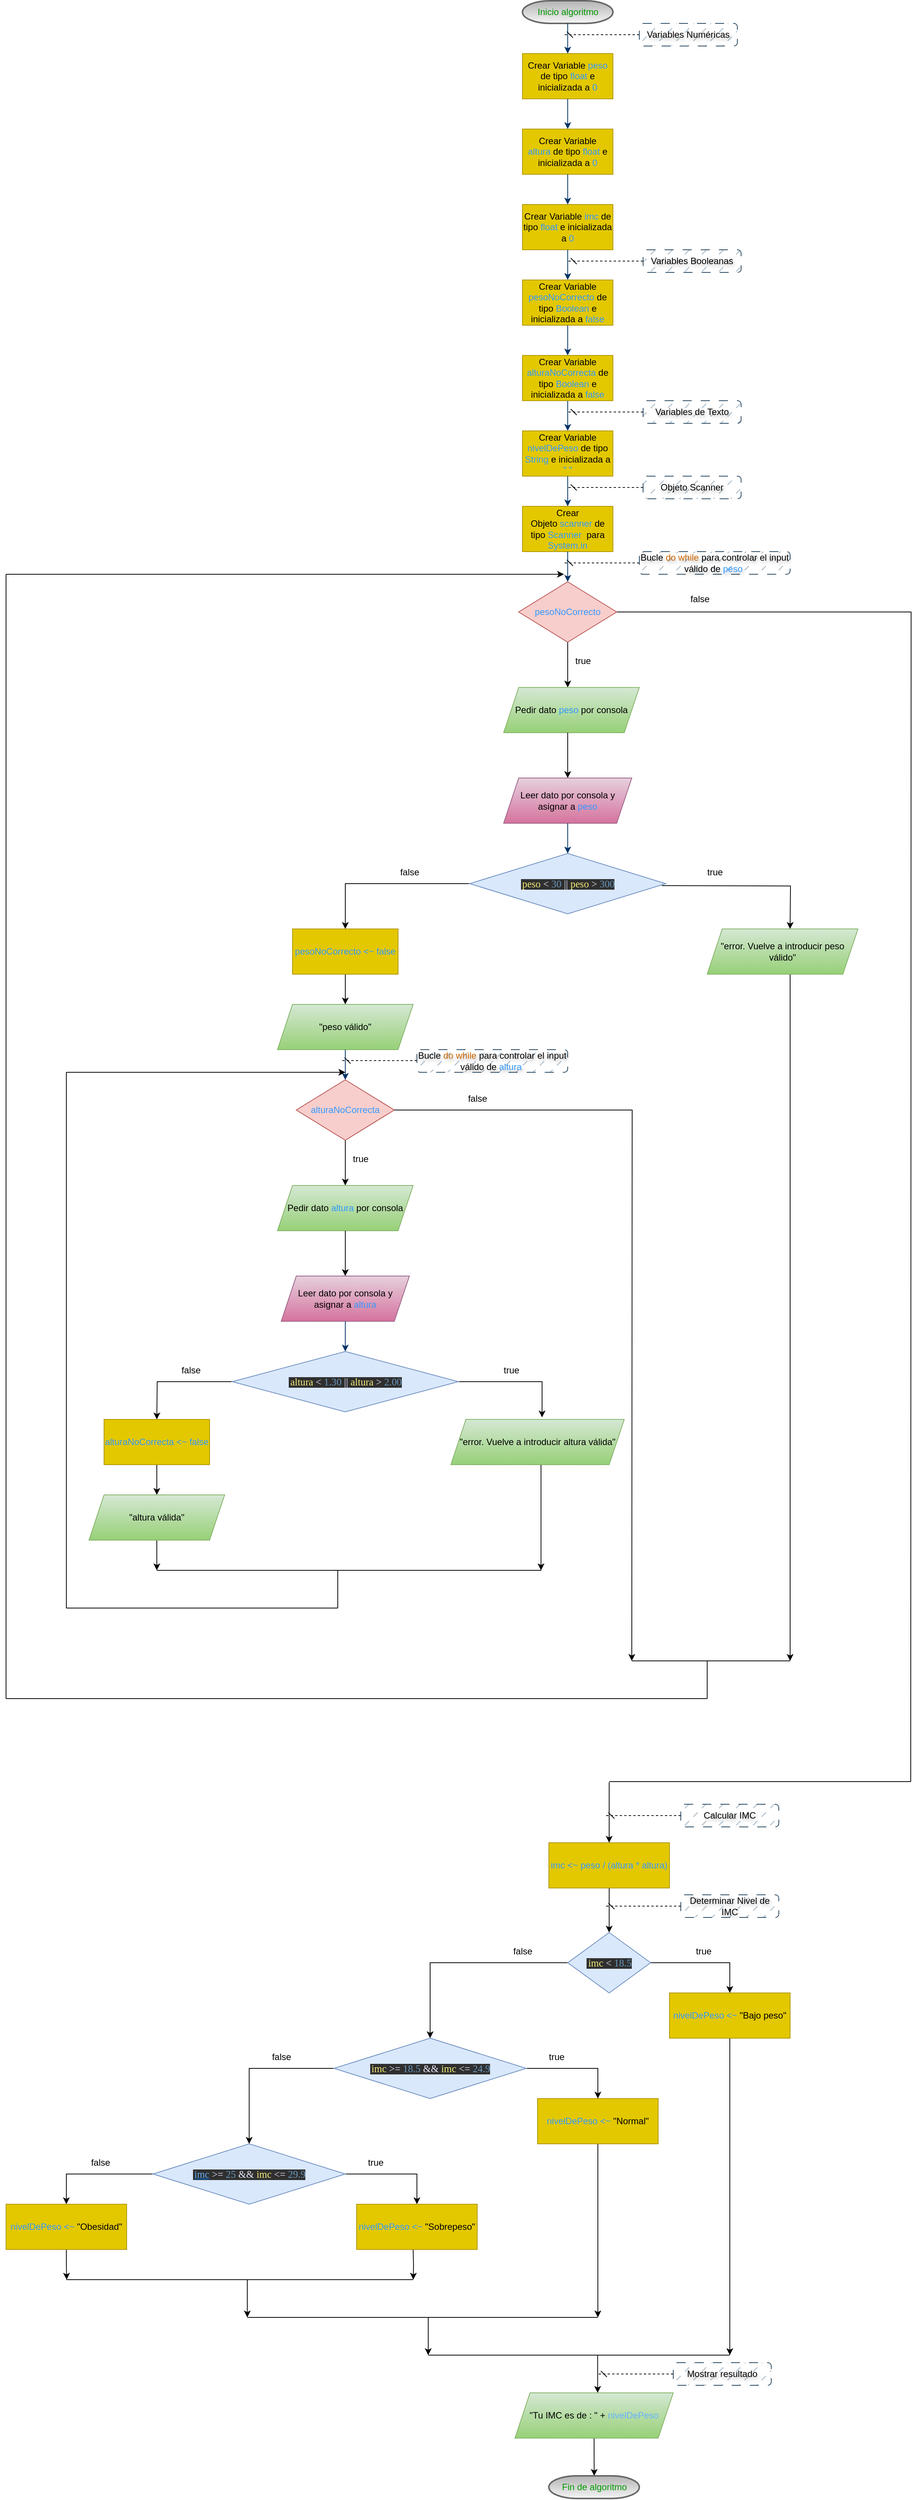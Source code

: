 <mxfile version="24.8.4">
  <diagram id="6a731a19-8d31-9384-78a2-239565b7b9f0" name="Page-1">
    <mxGraphModel dx="3762" dy="1373" grid="1" gridSize="10" guides="1" tooltips="1" connect="1" arrows="1" fold="1" page="1" pageScale="1" pageWidth="1169" pageHeight="827" background="none" math="0" shadow="0">
      <root>
        <mxCell id="0" />
        <mxCell id="1" parent="0" />
        <mxCell id="GO4jxSG3oAEJ5x61BGdH-60" value="&lt;font color=&quot;#009900&quot;&gt;Inicio algoritmo&lt;/font&gt;" style="shape=mxgraph.flowchart.terminator;strokeWidth=2;gradientDirection=north;fontStyle=0;html=1;fillColor=#f5f5f5;strokeColor=#666666;gradientColor=#b3b3b3;" parent="1" vertex="1">
          <mxGeometry x="35" y="50" width="120" height="30" as="geometry" />
        </mxCell>
        <mxCell id="GO4jxSG3oAEJ5x61BGdH-61" style="fontStyle=1;strokeColor=#003366;strokeWidth=1;html=1;" parent="1" source="GO4jxSG3oAEJ5x61BGdH-60" edge="1">
          <mxGeometry relative="1" as="geometry">
            <mxPoint x="95" y="120" as="targetPoint" />
          </mxGeometry>
        </mxCell>
        <mxCell id="GO4jxSG3oAEJ5x61BGdH-62" value="Crear Variable &lt;font color=&quot;#3399ff&quot;&gt;peso&lt;/font&gt; de tipo &lt;font color=&quot;#3399ff&quot;&gt;float &lt;/font&gt;e inicializada a &lt;font color=&quot;#3399ff&quot;&gt;0&lt;/font&gt;" style="rounded=0;whiteSpace=wrap;html=1;fillColor=#e3c800;fontColor=#000000;strokeColor=#B09500;" parent="1" vertex="1">
          <mxGeometry x="35" y="120" width="120" height="60" as="geometry" />
        </mxCell>
        <mxCell id="GO4jxSG3oAEJ5x61BGdH-63" style="fontStyle=1;strokeColor=#003366;strokeWidth=1;html=1;" parent="1" edge="1">
          <mxGeometry relative="1" as="geometry">
            <mxPoint x="95" y="220" as="targetPoint" />
            <mxPoint x="95" y="180" as="sourcePoint" />
          </mxGeometry>
        </mxCell>
        <mxCell id="GO4jxSG3oAEJ5x61BGdH-64" value="Crear Variable &lt;font color=&quot;#3399ff&quot;&gt;altura&lt;/font&gt;&amp;nbsp;de tipo &lt;font color=&quot;#3399ff&quot;&gt;float &lt;/font&gt;e inicializada a &lt;font color=&quot;#3399ff&quot;&gt;0&lt;/font&gt;" style="rounded=0;whiteSpace=wrap;html=1;fillColor=#e3c800;fontColor=#000000;strokeColor=#B09500;" parent="1" vertex="1">
          <mxGeometry x="35" y="220" width="120" height="60" as="geometry" />
        </mxCell>
        <mxCell id="GO4jxSG3oAEJ5x61BGdH-65" style="fontStyle=1;strokeColor=#003366;strokeWidth=1;html=1;" parent="1" edge="1">
          <mxGeometry relative="1" as="geometry">
            <mxPoint x="95" y="320" as="targetPoint" />
            <mxPoint x="95" y="280" as="sourcePoint" />
          </mxGeometry>
        </mxCell>
        <mxCell id="GO4jxSG3oAEJ5x61BGdH-66" value="Crear Variable &lt;font color=&quot;#3399ff&quot;&gt;imc&lt;/font&gt;&amp;nbsp;de tipo &lt;font color=&quot;#3399ff&quot;&gt;float &lt;/font&gt;e inicializada a &lt;font color=&quot;#3399ff&quot;&gt;0&lt;/font&gt;" style="rounded=0;whiteSpace=wrap;html=1;fillColor=#e3c800;fontColor=#000000;strokeColor=#B09500;" parent="1" vertex="1">
          <mxGeometry x="35" y="320" width="120" height="60" as="geometry" />
        </mxCell>
        <mxCell id="GO4jxSG3oAEJ5x61BGdH-67" style="fontStyle=1;strokeColor=#003366;strokeWidth=1;html=1;" parent="1" edge="1">
          <mxGeometry relative="1" as="geometry">
            <mxPoint x="95" y="420" as="targetPoint" />
            <mxPoint x="95" y="380" as="sourcePoint" />
          </mxGeometry>
        </mxCell>
        <mxCell id="GO4jxSG3oAEJ5x61BGdH-68" value="Crear Variable &lt;font color=&quot;#3399ff&quot;&gt;pesoNoCorrecto&lt;/font&gt;&amp;nbsp;de tipo &lt;font color=&quot;#3399ff&quot;&gt;Boolean&amp;nbsp;&lt;/font&gt;e inicializada a &lt;font color=&quot;#3399ff&quot;&gt;false&lt;/font&gt;" style="rounded=0;whiteSpace=wrap;html=1;fillColor=#e3c800;fontColor=#000000;strokeColor=#B09500;" parent="1" vertex="1">
          <mxGeometry x="35" y="420" width="120" height="60" as="geometry" />
        </mxCell>
        <mxCell id="GO4jxSG3oAEJ5x61BGdH-69" style="fontStyle=1;strokeColor=#003366;strokeWidth=1;html=1;" parent="1" edge="1">
          <mxGeometry relative="1" as="geometry">
            <mxPoint x="95" y="520" as="targetPoint" />
            <mxPoint x="95" y="480" as="sourcePoint" />
          </mxGeometry>
        </mxCell>
        <mxCell id="GO4jxSG3oAEJ5x61BGdH-71" style="fontStyle=1;strokeColor=#003366;strokeWidth=1;html=1;" parent="1" edge="1">
          <mxGeometry relative="1" as="geometry">
            <mxPoint x="95" y="620" as="targetPoint" />
            <mxPoint x="95" y="580" as="sourcePoint" />
          </mxGeometry>
        </mxCell>
        <mxCell id="GO4jxSG3oAEJ5x61BGdH-72" value="Crear Variable &lt;font color=&quot;#3399ff&quot;&gt;nivelDePeso&amp;nbsp;&lt;/font&gt;de tipo &lt;font color=&quot;#3399ff&quot;&gt;String&amp;nbsp;&lt;/font&gt;e inicializada a &lt;font color=&quot;#3399ff&quot;&gt;&quot; &quot;&lt;/font&gt;" style="rounded=0;whiteSpace=wrap;html=1;fillColor=#e3c800;fontColor=#000000;strokeColor=#B09500;" parent="1" vertex="1">
          <mxGeometry x="35" y="620" width="120" height="60" as="geometry" />
        </mxCell>
        <mxCell id="GO4jxSG3oAEJ5x61BGdH-75" style="edgeStyle=orthogonalEdgeStyle;rounded=0;orthogonalLoop=1;jettySize=auto;html=1;dashed=1;endArrow=dash;endFill=0;" parent="1" source="GO4jxSG3oAEJ5x61BGdH-73" edge="1">
          <mxGeometry relative="1" as="geometry">
            <mxPoint x="90" y="95" as="targetPoint" />
          </mxGeometry>
        </mxCell>
        <mxCell id="GO4jxSG3oAEJ5x61BGdH-73" value="Variables Numéricas" style="rounded=1;whiteSpace=wrap;html=1;fillColor=#bac8d3;strokeColor=#23445d;labelBorderColor=none;textShadow=1;fillStyle=dashed;glass=0;shadow=0;dashed=1;dashPattern=12 12;" parent="1" vertex="1">
          <mxGeometry x="190" y="80" width="130" height="30" as="geometry" />
        </mxCell>
        <mxCell id="GO4jxSG3oAEJ5x61BGdH-78" style="edgeStyle=orthogonalEdgeStyle;rounded=0;orthogonalLoop=1;jettySize=auto;html=1;dashed=1;endArrow=dash;endFill=0;" parent="1" source="GO4jxSG3oAEJ5x61BGdH-79" edge="1">
          <mxGeometry relative="1" as="geometry">
            <mxPoint x="95" y="395" as="targetPoint" />
          </mxGeometry>
        </mxCell>
        <mxCell id="GO4jxSG3oAEJ5x61BGdH-79" value="Variables Booleanas" style="rounded=1;whiteSpace=wrap;html=1;fillColor=#bac8d3;strokeColor=#23445d;labelBorderColor=none;textShadow=1;fillStyle=dashed;glass=0;shadow=0;dashed=1;dashPattern=12 12;" parent="1" vertex="1">
          <mxGeometry x="195" y="380" width="130" height="30" as="geometry" />
        </mxCell>
        <mxCell id="GO4jxSG3oAEJ5x61BGdH-80" style="edgeStyle=orthogonalEdgeStyle;rounded=0;orthogonalLoop=1;jettySize=auto;html=1;dashed=1;endArrow=dash;endFill=0;" parent="1" source="GO4jxSG3oAEJ5x61BGdH-81" edge="1">
          <mxGeometry relative="1" as="geometry">
            <mxPoint x="95" y="595" as="targetPoint" />
          </mxGeometry>
        </mxCell>
        <mxCell id="GO4jxSG3oAEJ5x61BGdH-81" value="Variables de Texto" style="rounded=1;whiteSpace=wrap;html=1;fillColor=#bac8d3;strokeColor=#23445d;labelBorderColor=none;textShadow=1;fillStyle=dashed;glass=0;shadow=0;dashed=1;dashPattern=12 12;" parent="1" vertex="1">
          <mxGeometry x="195" y="580" width="130" height="30" as="geometry" />
        </mxCell>
        <mxCell id="GO4jxSG3oAEJ5x61BGdH-82" value="Crear Variable &lt;font color=&quot;#3399ff&quot;&gt;alturaNoCorrecta&amp;nbsp;&lt;/font&gt;de tipo &lt;font color=&quot;#3399ff&quot;&gt;Boolean&amp;nbsp;&lt;/font&gt;e inicializada a &lt;font color=&quot;#3399ff&quot;&gt;false&lt;/font&gt;" style="rounded=0;whiteSpace=wrap;html=1;fillColor=#e3c800;fontColor=#000000;strokeColor=#B09500;" parent="1" vertex="1">
          <mxGeometry x="35" y="520" width="120" height="60" as="geometry" />
        </mxCell>
        <mxCell id="GO4jxSG3oAEJ5x61BGdH-83" style="fontStyle=1;strokeColor=#003366;strokeWidth=1;html=1;" parent="1" edge="1">
          <mxGeometry relative="1" as="geometry">
            <mxPoint x="95" y="720" as="targetPoint" />
            <mxPoint x="95" y="680" as="sourcePoint" />
          </mxGeometry>
        </mxCell>
        <mxCell id="GO4jxSG3oAEJ5x61BGdH-84" value="Crear Objeto&amp;nbsp;&lt;font color=&quot;#3399ff&quot;&gt;scanner&amp;nbsp;&lt;/font&gt;de tipo &lt;font color=&quot;#3399ff&quot;&gt;Scanner&amp;nbsp;&lt;/font&gt;&amp;nbsp;para &lt;font color=&quot;#3399ff&quot;&gt;System.in&lt;/font&gt;" style="rounded=0;whiteSpace=wrap;html=1;fillColor=#e3c800;fontColor=#000000;strokeColor=#B09500;" parent="1" vertex="1">
          <mxGeometry x="35" y="720" width="120" height="60" as="geometry" />
        </mxCell>
        <mxCell id="GO4jxSG3oAEJ5x61BGdH-85" style="edgeStyle=orthogonalEdgeStyle;rounded=0;orthogonalLoop=1;jettySize=auto;html=1;dashed=1;endArrow=dash;endFill=0;" parent="1" source="GO4jxSG3oAEJ5x61BGdH-86" edge="1">
          <mxGeometry relative="1" as="geometry">
            <mxPoint x="95" y="695" as="targetPoint" />
          </mxGeometry>
        </mxCell>
        <mxCell id="GO4jxSG3oAEJ5x61BGdH-86" value="Objeto Scanner" style="rounded=1;whiteSpace=wrap;html=1;fillColor=#bac8d3;strokeColor=#23445d;labelBorderColor=none;textShadow=1;fillStyle=dashed;glass=0;shadow=0;dashed=1;dashPattern=12 12;" parent="1" vertex="1">
          <mxGeometry x="195" y="680" width="130" height="30" as="geometry" />
        </mxCell>
        <mxCell id="GO4jxSG3oAEJ5x61BGdH-87" style="fontStyle=1;strokeColor=#003366;strokeWidth=1;html=1;" parent="1" edge="1">
          <mxGeometry relative="1" as="geometry">
            <mxPoint x="95" y="820" as="targetPoint" />
            <mxPoint x="95" y="780" as="sourcePoint" />
          </mxGeometry>
        </mxCell>
        <mxCell id="GO4jxSG3oAEJ5x61BGdH-91" style="edgeStyle=orthogonalEdgeStyle;rounded=0;orthogonalLoop=1;jettySize=auto;html=1;exitX=1;exitY=0.5;exitDx=0;exitDy=0;endArrow=none;endFill=0;" parent="1" source="GO4jxSG3oAEJ5x61BGdH-89" edge="1">
          <mxGeometry relative="1" as="geometry">
            <mxPoint x="550" y="2410" as="targetPoint" />
          </mxGeometry>
        </mxCell>
        <mxCell id="GO4jxSG3oAEJ5x61BGdH-96" style="edgeStyle=orthogonalEdgeStyle;rounded=0;orthogonalLoop=1;jettySize=auto;html=1;" parent="1" source="GO4jxSG3oAEJ5x61BGdH-89" edge="1">
          <mxGeometry relative="1" as="geometry">
            <mxPoint x="95" y="960" as="targetPoint" />
          </mxGeometry>
        </mxCell>
        <mxCell id="GO4jxSG3oAEJ5x61BGdH-89" value="&lt;font color=&quot;#3399ff&quot;&gt;pesoNoCorrecto&lt;/font&gt;" style="rhombus;whiteSpace=wrap;html=1;fillColor=#f8cecc;strokeColor=#b85450;" parent="1" vertex="1">
          <mxGeometry x="30" y="820" width="130" height="80" as="geometry" />
        </mxCell>
        <mxCell id="GO4jxSG3oAEJ5x61BGdH-92" value="true" style="text;html=1;align=center;verticalAlign=middle;resizable=0;points=[];autosize=1;strokeColor=none;fillColor=none;" parent="1" vertex="1">
          <mxGeometry x="95" y="910" width="40" height="30" as="geometry" />
        </mxCell>
        <mxCell id="GO4jxSG3oAEJ5x61BGdH-93" value="false" style="text;html=1;align=center;verticalAlign=middle;resizable=0;points=[];autosize=1;strokeColor=none;fillColor=none;" parent="1" vertex="1">
          <mxGeometry x="245" y="828" width="50" height="30" as="geometry" />
        </mxCell>
        <mxCell id="GO4jxSG3oAEJ5x61BGdH-94" style="edgeStyle=orthogonalEdgeStyle;rounded=0;orthogonalLoop=1;jettySize=auto;html=1;dashed=1;endArrow=dash;endFill=0;" parent="1" source="GO4jxSG3oAEJ5x61BGdH-95" edge="1">
          <mxGeometry relative="1" as="geometry">
            <mxPoint x="90" y="795" as="targetPoint" />
          </mxGeometry>
        </mxCell>
        <mxCell id="GO4jxSG3oAEJ5x61BGdH-95" value="Bucle &lt;font color=&quot;#cc6600&quot;&gt;do while&lt;/font&gt; para controlar el input válido de &lt;font color=&quot;#3399ff&quot;&gt;peso&amp;nbsp;&lt;/font&gt;" style="rounded=1;whiteSpace=wrap;html=1;fillColor=#bac8d3;strokeColor=#23445d;labelBorderColor=none;textShadow=1;fillStyle=dashed;glass=0;shadow=0;dashed=1;dashPattern=12 12;" parent="1" vertex="1">
          <mxGeometry x="190" y="780" width="200" height="30" as="geometry" />
        </mxCell>
        <mxCell id="GO4jxSG3oAEJ5x61BGdH-97" value="Pedir dato &lt;font color=&quot;#3399ff&quot;&gt;peso&amp;nbsp;&lt;/font&gt;por consola" style="shape=parallelogram;perimeter=parallelogramPerimeter;whiteSpace=wrap;html=1;fixedSize=1;fillColor=#d5e8d4;gradientColor=#97d077;strokeColor=#82b366;" parent="1" vertex="1">
          <mxGeometry x="10" y="960" width="180" height="60" as="geometry" />
        </mxCell>
        <mxCell id="GO4jxSG3oAEJ5x61BGdH-98" style="edgeStyle=orthogonalEdgeStyle;rounded=0;orthogonalLoop=1;jettySize=auto;html=1;" parent="1" edge="1">
          <mxGeometry relative="1" as="geometry">
            <mxPoint x="95" y="1080" as="targetPoint" />
            <mxPoint x="95" y="1020" as="sourcePoint" />
          </mxGeometry>
        </mxCell>
        <mxCell id="GO4jxSG3oAEJ5x61BGdH-100" value="Leer dato por consola y asignar a&amp;nbsp;&lt;font color=&quot;#3399ff&quot;&gt;peso&lt;/font&gt;" style="shape=parallelogram;perimeter=parallelogramPerimeter;whiteSpace=wrap;html=1;fixedSize=1;fillColor=#e6d0de;gradientColor=#d5739d;strokeColor=#996185;" parent="1" vertex="1">
          <mxGeometry x="10" y="1080" width="170" height="60" as="geometry" />
        </mxCell>
        <mxCell id="2Jgl8CQYlFJKVI-It_3n-4" style="fontStyle=1;strokeColor=#003366;strokeWidth=1;html=1;" edge="1" parent="1">
          <mxGeometry relative="1" as="geometry">
            <mxPoint x="95" y="1180" as="targetPoint" />
            <mxPoint x="95" y="1140" as="sourcePoint" />
          </mxGeometry>
        </mxCell>
        <mxCell id="2Jgl8CQYlFJKVI-It_3n-9" style="edgeStyle=orthogonalEdgeStyle;rounded=0;orthogonalLoop=1;jettySize=auto;html=1;exitX=1;exitY=0.5;exitDx=0;exitDy=0;entryX=0.556;entryY=-0.044;entryDx=0;entryDy=0;entryPerimeter=0;" edge="1" parent="1">
          <mxGeometry relative="1" as="geometry">
            <mxPoint x="389.96" y="1280" as="targetPoint" />
            <mxPoint x="219.88" y="1222.64" as="sourcePoint" />
          </mxGeometry>
        </mxCell>
        <mxCell id="2Jgl8CQYlFJKVI-It_3n-11" style="edgeStyle=orthogonalEdgeStyle;rounded=0;orthogonalLoop=1;jettySize=auto;html=1;exitX=0;exitY=0.5;exitDx=0;exitDy=0;entryX=0.5;entryY=0;entryDx=0;entryDy=0;" edge="1" parent="1" source="2Jgl8CQYlFJKVI-It_3n-6" target="2Jgl8CQYlFJKVI-It_3n-14">
          <mxGeometry relative="1" as="geometry">
            <mxPoint x="-210" y="1330" as="targetPoint" />
          </mxGeometry>
        </mxCell>
        <mxCell id="2Jgl8CQYlFJKVI-It_3n-6" value="&lt;span style=&quot;background-color:#2f2f2f;padding:0px 0px 0px 2px;&quot;&gt;&lt;span style=&quot;color: rgb(204, 204, 204); font-family: Consolas; font-size: 10pt; white-space: pre;&quot;&gt;&lt;span style=&quot;color:#f9faf4;&quot;&gt;&lt;/span&gt;&lt;span style=&quot;color:#f3ec79;&quot;&gt;peso&lt;/span&gt;&lt;span style=&quot;color:#d9e8f7;&quot;&gt; &lt;/span&gt;&lt;span style=&quot;color:#e6e6fa;&quot;&gt;&amp;lt;&lt;/span&gt;&lt;span style=&quot;color:#d9e8f7;&quot;&gt; &lt;/span&gt;&lt;span style=&quot;color:#6897bb;&quot;&gt;30&lt;/span&gt;&lt;span style=&quot;color:#d9e8f7;&quot;&gt; &lt;/span&gt;&lt;span style=&quot;color:#e6e6fa;&quot;&gt;||&lt;/span&gt;&lt;span style=&quot;color:#d9e8f7;&quot;&gt; &lt;/span&gt;&lt;span style=&quot;color:#f3ec79;&quot;&gt;peso&lt;/span&gt;&lt;span style=&quot;color:#d9e8f7;&quot;&gt; &lt;/span&gt;&lt;span style=&quot;color:#e6e6fa;&quot;&gt;&amp;gt;&lt;/span&gt;&lt;span style=&quot;color:#d9e8f7;&quot;&gt; &lt;/span&gt;&lt;span style=&quot;color:#6897bb;&quot;&gt;300&lt;/span&gt;&lt;/span&gt;&lt;/span&gt;" style="rhombus;whiteSpace=wrap;html=1;fillColor=#dae8fc;strokeColor=#6c8ebf;" vertex="1" parent="1">
          <mxGeometry x="-35" y="1180" width="260" height="80" as="geometry" />
        </mxCell>
        <mxCell id="2Jgl8CQYlFJKVI-It_3n-10" value="false" style="text;html=1;align=center;verticalAlign=middle;resizable=0;points=[];autosize=1;strokeColor=none;fillColor=none;" vertex="1" parent="1">
          <mxGeometry x="-140" y="1190" width="50" height="30" as="geometry" />
        </mxCell>
        <mxCell id="2Jgl8CQYlFJKVI-It_3n-12" value="true" style="text;html=1;align=center;verticalAlign=middle;resizable=0;points=[];autosize=1;strokeColor=none;fillColor=none;" vertex="1" parent="1">
          <mxGeometry x="270" y="1190" width="40" height="30" as="geometry" />
        </mxCell>
        <mxCell id="2Jgl8CQYlFJKVI-It_3n-52" style="edgeStyle=orthogonalEdgeStyle;rounded=0;orthogonalLoop=1;jettySize=auto;html=1;exitX=0.5;exitY=1;exitDx=0;exitDy=0;" edge="1" parent="1">
          <mxGeometry relative="1" as="geometry">
            <mxPoint x="390" y="2250" as="targetPoint" />
            <mxPoint x="390" y="1340" as="sourcePoint" />
          </mxGeometry>
        </mxCell>
        <mxCell id="2Jgl8CQYlFJKVI-It_3n-13" value="&quot;error. Vuelve a introducir peso válido&quot;" style="shape=parallelogram;perimeter=parallelogramPerimeter;whiteSpace=wrap;html=1;fixedSize=1;fillColor=#d5e8d4;gradientColor=#97d077;strokeColor=#82b366;" vertex="1" parent="1">
          <mxGeometry x="280" y="1280" width="200" height="60" as="geometry" />
        </mxCell>
        <mxCell id="2Jgl8CQYlFJKVI-It_3n-15" style="edgeStyle=orthogonalEdgeStyle;rounded=0;orthogonalLoop=1;jettySize=auto;html=1;exitX=0.5;exitY=1;exitDx=0;exitDy=0;" edge="1" parent="1" source="2Jgl8CQYlFJKVI-It_3n-14">
          <mxGeometry relative="1" as="geometry">
            <mxPoint x="-200" y="1380" as="targetPoint" />
          </mxGeometry>
        </mxCell>
        <mxCell id="2Jgl8CQYlFJKVI-It_3n-14" value="&lt;span style=&quot;color: rgb(51, 153, 255);&quot;&gt;pesoNoCorrecto &amp;lt;~ false&lt;/span&gt;" style="rounded=0;whiteSpace=wrap;html=1;fillColor=#e3c800;fontColor=#000000;strokeColor=#B09500;" vertex="1" parent="1">
          <mxGeometry x="-270" y="1280" width="140" height="60" as="geometry" />
        </mxCell>
        <mxCell id="2Jgl8CQYlFJKVI-It_3n-16" value="&quot;peso válido&quot;" style="shape=parallelogram;perimeter=parallelogramPerimeter;whiteSpace=wrap;html=1;fixedSize=1;fillColor=#d5e8d4;gradientColor=#97d077;strokeColor=#82b366;" vertex="1" parent="1">
          <mxGeometry x="-290" y="1380" width="180" height="60" as="geometry" />
        </mxCell>
        <mxCell id="2Jgl8CQYlFJKVI-It_3n-17" value="Bucle &lt;font color=&quot;#cc6600&quot;&gt;do while&lt;/font&gt; para controlar el input válido de &lt;font color=&quot;#3399ff&quot;&gt;altura&amp;nbsp;&lt;/font&gt;" style="rounded=1;whiteSpace=wrap;html=1;fillColor=#bac8d3;strokeColor=#23445d;labelBorderColor=none;textShadow=1;fillStyle=dashed;glass=0;shadow=0;dashed=1;dashPattern=12 12;" vertex="1" parent="1">
          <mxGeometry x="-105" y="1440" width="200" height="30" as="geometry" />
        </mxCell>
        <mxCell id="2Jgl8CQYlFJKVI-It_3n-18" style="fontStyle=1;strokeColor=#003366;strokeWidth=1;html=1;" edge="1" parent="1">
          <mxGeometry relative="1" as="geometry">
            <mxPoint x="-200" y="1480" as="targetPoint" />
            <mxPoint x="-200" y="1440" as="sourcePoint" />
          </mxGeometry>
        </mxCell>
        <mxCell id="2Jgl8CQYlFJKVI-It_3n-19" style="edgeStyle=orthogonalEdgeStyle;rounded=0;orthogonalLoop=1;jettySize=auto;html=1;" edge="1" source="2Jgl8CQYlFJKVI-It_3n-20" parent="1">
          <mxGeometry relative="1" as="geometry">
            <mxPoint x="-200" y="1620" as="targetPoint" />
          </mxGeometry>
        </mxCell>
        <mxCell id="2Jgl8CQYlFJKVI-It_3n-20" value="&lt;font color=&quot;#3399ff&quot;&gt;alturaNoCorrecta&lt;/font&gt;" style="rhombus;whiteSpace=wrap;html=1;fillColor=#f8cecc;strokeColor=#b85450;" vertex="1" parent="1">
          <mxGeometry x="-265" y="1480" width="130" height="80" as="geometry" />
        </mxCell>
        <mxCell id="2Jgl8CQYlFJKVI-It_3n-21" value="true" style="text;html=1;align=center;verticalAlign=middle;resizable=0;points=[];autosize=1;strokeColor=none;fillColor=none;" vertex="1" parent="1">
          <mxGeometry x="-200" y="1570" width="40" height="30" as="geometry" />
        </mxCell>
        <mxCell id="2Jgl8CQYlFJKVI-It_3n-22" style="edgeStyle=orthogonalEdgeStyle;rounded=0;orthogonalLoop=1;jettySize=auto;html=1;dashed=1;endArrow=dash;endFill=0;" edge="1" parent="1">
          <mxGeometry relative="1" as="geometry">
            <mxPoint x="-205" y="1454.5" as="targetPoint" />
            <mxPoint x="-105" y="1454.5" as="sourcePoint" />
          </mxGeometry>
        </mxCell>
        <mxCell id="2Jgl8CQYlFJKVI-It_3n-23" style="edgeStyle=orthogonalEdgeStyle;rounded=0;orthogonalLoop=1;jettySize=auto;html=1;exitX=1;exitY=0.5;exitDx=0;exitDy=0;" edge="1" parent="1" source="2Jgl8CQYlFJKVI-It_3n-20">
          <mxGeometry relative="1" as="geometry">
            <mxPoint x="180" y="2250" as="targetPoint" />
            <mxPoint x="-130" y="1520" as="sourcePoint" />
          </mxGeometry>
        </mxCell>
        <mxCell id="2Jgl8CQYlFJKVI-It_3n-24" value="false" style="text;html=1;align=center;verticalAlign=middle;resizable=0;points=[];autosize=1;strokeColor=none;fillColor=none;" vertex="1" parent="1">
          <mxGeometry x="-50" y="1490" width="50" height="30" as="geometry" />
        </mxCell>
        <mxCell id="2Jgl8CQYlFJKVI-It_3n-25" value="Pedir dato &lt;font color=&quot;#3399ff&quot;&gt;altura&amp;nbsp;&lt;/font&gt;por consola" style="shape=parallelogram;perimeter=parallelogramPerimeter;whiteSpace=wrap;html=1;fixedSize=1;fillColor=#d5e8d4;gradientColor=#97d077;strokeColor=#82b366;" vertex="1" parent="1">
          <mxGeometry x="-290" y="1620" width="180" height="60" as="geometry" />
        </mxCell>
        <mxCell id="2Jgl8CQYlFJKVI-It_3n-26" style="edgeStyle=orthogonalEdgeStyle;rounded=0;orthogonalLoop=1;jettySize=auto;html=1;" edge="1" parent="1">
          <mxGeometry relative="1" as="geometry">
            <mxPoint x="-200" y="1740" as="targetPoint" />
            <mxPoint x="-200" y="1680" as="sourcePoint" />
          </mxGeometry>
        </mxCell>
        <mxCell id="2Jgl8CQYlFJKVI-It_3n-27" value="Leer dato por consola y asignar a&amp;nbsp;&lt;font color=&quot;#3399ff&quot;&gt;altura&lt;/font&gt;" style="shape=parallelogram;perimeter=parallelogramPerimeter;whiteSpace=wrap;html=1;fixedSize=1;fillColor=#e6d0de;gradientColor=#d5739d;strokeColor=#996185;" vertex="1" parent="1">
          <mxGeometry x="-285" y="1740" width="170" height="60" as="geometry" />
        </mxCell>
        <mxCell id="2Jgl8CQYlFJKVI-It_3n-28" style="fontStyle=1;strokeColor=#003366;strokeWidth=1;html=1;" edge="1" parent="1">
          <mxGeometry relative="1" as="geometry">
            <mxPoint x="-200" y="1840" as="targetPoint" />
            <mxPoint x="-200" y="1800" as="sourcePoint" />
          </mxGeometry>
        </mxCell>
        <mxCell id="2Jgl8CQYlFJKVI-It_3n-33" style="edgeStyle=orthogonalEdgeStyle;rounded=0;orthogonalLoop=1;jettySize=auto;html=1;exitX=1;exitY=0.5;exitDx=0;exitDy=0;entryX=0.526;entryY=-0.045;entryDx=0;entryDy=0;entryPerimeter=0;" edge="1" parent="1" source="2Jgl8CQYlFJKVI-It_3n-29" target="2Jgl8CQYlFJKVI-It_3n-38">
          <mxGeometry relative="1" as="geometry">
            <mxPoint x="70" y="1930" as="targetPoint" />
          </mxGeometry>
        </mxCell>
        <mxCell id="2Jgl8CQYlFJKVI-It_3n-34" style="edgeStyle=orthogonalEdgeStyle;rounded=0;orthogonalLoop=1;jettySize=auto;html=1;exitX=0;exitY=0.5;exitDx=0;exitDy=0;" edge="1" parent="1" source="2Jgl8CQYlFJKVI-It_3n-29">
          <mxGeometry relative="1" as="geometry">
            <mxPoint x="-450" y="1930" as="targetPoint" />
          </mxGeometry>
        </mxCell>
        <mxCell id="2Jgl8CQYlFJKVI-It_3n-29" value="&lt;span style=&quot;background-color:#2f2f2f;padding:0px 0px 0px 2px;&quot;&gt;&lt;span style=&quot;color: rgb(204, 204, 204); font-family: Consolas; font-size: 10pt; white-space: pre;&quot;&gt;&lt;span style=&quot;color:#f9faf4;&quot;&gt;&lt;/span&gt;&lt;span style=&quot;color:#f3ec79;&quot;&gt;altura&lt;/span&gt;&lt;span style=&quot;color:#d9e8f7;&quot;&gt; &lt;/span&gt;&lt;span style=&quot;color:#e6e6fa;&quot;&gt;&amp;lt;&lt;/span&gt;&lt;span style=&quot;color:#d9e8f7;&quot;&gt; &lt;/span&gt;&lt;span style=&quot;color:#6897bb;&quot;&gt;1.30&lt;/span&gt;&lt;span style=&quot;color:#d9e8f7;&quot;&gt; &lt;/span&gt;&lt;span style=&quot;color:#e6e6fa;&quot;&gt;||&lt;/span&gt;&lt;span style=&quot;color:#d9e8f7;&quot;&gt; &lt;/span&gt;&lt;span style=&quot;color:#f3ec79;&quot;&gt;altura&lt;/span&gt;&lt;span style=&quot;color:#d9e8f7;&quot;&gt; &lt;/span&gt;&lt;span style=&quot;color:#e6e6fa;&quot;&gt;&amp;gt;&lt;/span&gt;&lt;span style=&quot;color:#d9e8f7;&quot;&gt; &lt;/span&gt;&lt;span style=&quot;color:#6897bb;&quot;&gt;2.00&lt;/span&gt;&lt;/span&gt;&lt;/span&gt;" style="rhombus;whiteSpace=wrap;html=1;fillColor=#dae8fc;strokeColor=#6c8ebf;" vertex="1" parent="1">
          <mxGeometry x="-350" y="1840" width="300" height="80" as="geometry" />
        </mxCell>
        <mxCell id="2Jgl8CQYlFJKVI-It_3n-30" value="false" style="text;html=1;align=center;verticalAlign=middle;resizable=0;points=[];autosize=1;strokeColor=none;fillColor=none;" vertex="1" parent="1">
          <mxGeometry x="-430" y="1850" width="50" height="30" as="geometry" />
        </mxCell>
        <mxCell id="2Jgl8CQYlFJKVI-It_3n-31" value="true" style="text;html=1;align=center;verticalAlign=middle;resizable=0;points=[];autosize=1;strokeColor=none;fillColor=none;" vertex="1" parent="1">
          <mxGeometry y="1850" width="40" height="30" as="geometry" />
        </mxCell>
        <mxCell id="2Jgl8CQYlFJKVI-It_3n-35" style="edgeStyle=orthogonalEdgeStyle;rounded=0;orthogonalLoop=1;jettySize=auto;html=1;exitX=0.5;exitY=1;exitDx=0;exitDy=0;" edge="1" source="2Jgl8CQYlFJKVI-It_3n-36" parent="1">
          <mxGeometry relative="1" as="geometry">
            <mxPoint x="-450" y="2030" as="targetPoint" />
          </mxGeometry>
        </mxCell>
        <mxCell id="2Jgl8CQYlFJKVI-It_3n-36" value="&lt;span style=&quot;color: rgb(51, 153, 255);&quot;&gt;alturaNoCorrecta &amp;lt;~ false&lt;/span&gt;" style="rounded=0;whiteSpace=wrap;html=1;fillColor=#e3c800;fontColor=#000000;strokeColor=#B09500;" vertex="1" parent="1">
          <mxGeometry x="-520" y="1930" width="140" height="60" as="geometry" />
        </mxCell>
        <mxCell id="2Jgl8CQYlFJKVI-It_3n-47" style="edgeStyle=orthogonalEdgeStyle;rounded=0;orthogonalLoop=1;jettySize=auto;html=1;exitX=0.5;exitY=1;exitDx=0;exitDy=0;" edge="1" parent="1" source="2Jgl8CQYlFJKVI-It_3n-37">
          <mxGeometry relative="1" as="geometry">
            <mxPoint x="-450" y="2130" as="targetPoint" />
          </mxGeometry>
        </mxCell>
        <mxCell id="2Jgl8CQYlFJKVI-It_3n-37" value="&quot;altura válida&quot;" style="shape=parallelogram;perimeter=parallelogramPerimeter;whiteSpace=wrap;html=1;fixedSize=1;fillColor=#d5e8d4;gradientColor=#97d077;strokeColor=#82b366;" vertex="1" parent="1">
          <mxGeometry x="-540" y="2030" width="180" height="60" as="geometry" />
        </mxCell>
        <mxCell id="2Jgl8CQYlFJKVI-It_3n-50" style="edgeStyle=orthogonalEdgeStyle;rounded=0;orthogonalLoop=1;jettySize=auto;html=1;exitX=0.5;exitY=1;exitDx=0;exitDy=0;" edge="1" parent="1">
          <mxGeometry relative="1" as="geometry">
            <mxPoint x="59.58" y="2130" as="targetPoint" />
            <mxPoint x="59.58" y="1990" as="sourcePoint" />
            <Array as="points">
              <mxPoint x="59.58" y="2130" />
            </Array>
          </mxGeometry>
        </mxCell>
        <mxCell id="2Jgl8CQYlFJKVI-It_3n-38" value="&quot;error. Vuelve a introducir altura válida&quot;" style="shape=parallelogram;perimeter=parallelogramPerimeter;whiteSpace=wrap;html=1;fixedSize=1;fillColor=#d5e8d4;gradientColor=#97d077;strokeColor=#82b366;" vertex="1" parent="1">
          <mxGeometry x="-60" y="1930" width="230" height="60" as="geometry" />
        </mxCell>
        <mxCell id="2Jgl8CQYlFJKVI-It_3n-42" value="" style="endArrow=none;html=1;rounded=0;" edge="1" parent="1">
          <mxGeometry width="50" height="50" relative="1" as="geometry">
            <mxPoint x="-210" y="2180" as="sourcePoint" />
            <mxPoint x="-570" y="2180" as="targetPoint" />
          </mxGeometry>
        </mxCell>
        <mxCell id="2Jgl8CQYlFJKVI-It_3n-43" value="" style="endArrow=none;html=1;rounded=0;" edge="1" parent="1">
          <mxGeometry width="50" height="50" relative="1" as="geometry">
            <mxPoint x="-570" y="2180" as="sourcePoint" />
            <mxPoint x="-570" y="1470" as="targetPoint" />
          </mxGeometry>
        </mxCell>
        <mxCell id="2Jgl8CQYlFJKVI-It_3n-46" style="edgeStyle=orthogonalEdgeStyle;rounded=0;orthogonalLoop=1;jettySize=auto;html=1;exitX=1;exitY=0.5;exitDx=0;exitDy=0;" edge="1" parent="1">
          <mxGeometry relative="1" as="geometry">
            <mxPoint x="-200" y="1470" as="targetPoint" />
            <mxPoint x="-570" y="1470" as="sourcePoint" />
          </mxGeometry>
        </mxCell>
        <mxCell id="2Jgl8CQYlFJKVI-It_3n-49" value="" style="endArrow=none;html=1;rounded=0;" edge="1" parent="1">
          <mxGeometry width="50" height="50" relative="1" as="geometry">
            <mxPoint x="-450" y="2130" as="sourcePoint" />
            <mxPoint x="60" y="2130" as="targetPoint" />
          </mxGeometry>
        </mxCell>
        <mxCell id="2Jgl8CQYlFJKVI-It_3n-51" value="" style="endArrow=none;html=1;rounded=0;" edge="1" parent="1">
          <mxGeometry width="50" height="50" relative="1" as="geometry">
            <mxPoint x="-210" y="2130" as="sourcePoint" />
            <mxPoint x="-210" y="2180" as="targetPoint" />
          </mxGeometry>
        </mxCell>
        <mxCell id="2Jgl8CQYlFJKVI-It_3n-61" value="" style="endArrow=none;html=1;rounded=0;" edge="1" parent="1">
          <mxGeometry width="50" height="50" relative="1" as="geometry">
            <mxPoint x="280" y="2300" as="sourcePoint" />
            <mxPoint x="-650" y="2300" as="targetPoint" />
          </mxGeometry>
        </mxCell>
        <mxCell id="2Jgl8CQYlFJKVI-It_3n-62" value="" style="endArrow=none;html=1;rounded=0;" edge="1" parent="1">
          <mxGeometry width="50" height="50" relative="1" as="geometry">
            <mxPoint x="180" y="2250" as="sourcePoint" />
            <mxPoint x="390" y="2250" as="targetPoint" />
          </mxGeometry>
        </mxCell>
        <mxCell id="2Jgl8CQYlFJKVI-It_3n-63" value="" style="endArrow=none;html=1;rounded=0;" edge="1" parent="1">
          <mxGeometry width="50" height="50" relative="1" as="geometry">
            <mxPoint x="280" y="2250" as="sourcePoint" />
            <mxPoint x="280" y="2300" as="targetPoint" />
          </mxGeometry>
        </mxCell>
        <mxCell id="2Jgl8CQYlFJKVI-It_3n-64" value="" style="endArrow=none;html=1;rounded=0;" edge="1" parent="1">
          <mxGeometry width="50" height="50" relative="1" as="geometry">
            <mxPoint x="-650" y="2300" as="sourcePoint" />
            <mxPoint x="-650" y="810" as="targetPoint" />
          </mxGeometry>
        </mxCell>
        <mxCell id="2Jgl8CQYlFJKVI-It_3n-65" style="edgeStyle=orthogonalEdgeStyle;rounded=0;orthogonalLoop=1;jettySize=auto;html=1;" edge="1" parent="1">
          <mxGeometry relative="1" as="geometry">
            <mxPoint x="90" y="810" as="targetPoint" />
            <mxPoint x="-650" y="810" as="sourcePoint" />
          </mxGeometry>
        </mxCell>
        <mxCell id="2Jgl8CQYlFJKVI-It_3n-68" value="" style="endArrow=none;html=1;rounded=0;" edge="1" parent="1">
          <mxGeometry width="50" height="50" relative="1" as="geometry">
            <mxPoint x="150" y="2410" as="sourcePoint" />
            <mxPoint x="550" y="2410" as="targetPoint" />
          </mxGeometry>
        </mxCell>
        <mxCell id="2Jgl8CQYlFJKVI-It_3n-69" value="" style="endArrow=classic;html=1;rounded=0;endFill=1;" edge="1" parent="1">
          <mxGeometry width="50" height="50" relative="1" as="geometry">
            <mxPoint x="150" y="2411" as="sourcePoint" />
            <mxPoint x="150" y="2491" as="targetPoint" />
          </mxGeometry>
        </mxCell>
        <mxCell id="2Jgl8CQYlFJKVI-It_3n-70" value="Calcular IMC" style="rounded=1;whiteSpace=wrap;html=1;fillColor=#bac8d3;strokeColor=#23445d;labelBorderColor=none;textShadow=1;fillStyle=dashed;glass=0;shadow=0;dashed=1;dashPattern=12 12;" vertex="1" parent="1">
          <mxGeometry x="245" y="2440" width="130" height="30" as="geometry" />
        </mxCell>
        <mxCell id="2Jgl8CQYlFJKVI-It_3n-71" style="edgeStyle=orthogonalEdgeStyle;rounded=0;orthogonalLoop=1;jettySize=auto;html=1;dashed=1;endArrow=dash;endFill=0;" edge="1" source="2Jgl8CQYlFJKVI-It_3n-70" parent="1">
          <mxGeometry relative="1" as="geometry">
            <mxPoint x="145" y="2455" as="targetPoint" />
          </mxGeometry>
        </mxCell>
        <mxCell id="2Jgl8CQYlFJKVI-It_3n-73" style="edgeStyle=orthogonalEdgeStyle;rounded=0;orthogonalLoop=1;jettySize=auto;html=1;exitX=0.5;exitY=1;exitDx=0;exitDy=0;" edge="1" parent="1" source="2Jgl8CQYlFJKVI-It_3n-72">
          <mxGeometry relative="1" as="geometry">
            <mxPoint x="150" y="2610" as="targetPoint" />
          </mxGeometry>
        </mxCell>
        <mxCell id="2Jgl8CQYlFJKVI-It_3n-72" value="&lt;span style=&quot;color: rgb(51, 153, 255);&quot;&gt;imc &amp;lt;~ peso / (altura * altura)&lt;/span&gt;" style="rounded=0;whiteSpace=wrap;html=1;fillColor=#e3c800;fontColor=#000000;strokeColor=#B09500;" vertex="1" parent="1">
          <mxGeometry x="70" y="2491" width="160" height="60" as="geometry" />
        </mxCell>
        <mxCell id="2Jgl8CQYlFJKVI-It_3n-74" value="Determinar Nivel de IMC" style="rounded=1;whiteSpace=wrap;html=1;fillColor=#bac8d3;strokeColor=#23445d;labelBorderColor=none;textShadow=1;fillStyle=dashed;glass=0;shadow=0;dashed=1;dashPattern=12 12;" vertex="1" parent="1">
          <mxGeometry x="245" y="2560" width="130" height="30" as="geometry" />
        </mxCell>
        <mxCell id="2Jgl8CQYlFJKVI-It_3n-75" style="edgeStyle=orthogonalEdgeStyle;rounded=0;orthogonalLoop=1;jettySize=auto;html=1;dashed=1;endArrow=dash;endFill=0;" edge="1" source="2Jgl8CQYlFJKVI-It_3n-74" parent="1">
          <mxGeometry relative="1" as="geometry">
            <mxPoint x="145" y="2575" as="targetPoint" />
          </mxGeometry>
        </mxCell>
        <mxCell id="2Jgl8CQYlFJKVI-It_3n-78" style="edgeStyle=orthogonalEdgeStyle;rounded=0;orthogonalLoop=1;jettySize=auto;html=1;exitX=1;exitY=0.5;exitDx=0;exitDy=0;entryX=0.5;entryY=0;entryDx=0;entryDy=0;" edge="1" source="2Jgl8CQYlFJKVI-It_3n-80" parent="1" target="2Jgl8CQYlFJKVI-It_3n-83">
          <mxGeometry relative="1" as="geometry">
            <mxPoint x="395" y="2700" as="targetPoint" />
            <mxPoint x="90" y="2650" as="sourcePoint" />
          </mxGeometry>
        </mxCell>
        <mxCell id="2Jgl8CQYlFJKVI-It_3n-79" style="edgeStyle=orthogonalEdgeStyle;rounded=0;orthogonalLoop=1;jettySize=auto;html=1;exitX=0;exitY=0.5;exitDx=0;exitDy=0;entryX=0.5;entryY=0;entryDx=0;entryDy=0;" edge="1" source="2Jgl8CQYlFJKVI-It_3n-80" parent="1" target="2Jgl8CQYlFJKVI-It_3n-86">
          <mxGeometry relative="1" as="geometry">
            <mxPoint x="-10" y="2700" as="targetPoint" />
          </mxGeometry>
        </mxCell>
        <mxCell id="2Jgl8CQYlFJKVI-It_3n-80" value="&lt;span style=&quot;background-color:#2f2f2f;padding:0px 0px 0px 2px;&quot;&gt;&lt;span style=&quot;color: rgb(204, 204, 204); font-family: Consolas; font-size: 10pt; white-space: pre;&quot;&gt;&lt;span style=&quot;color:#f9faf4;&quot;&gt;&lt;/span&gt;&lt;span style=&quot;color:#f3ec79;&quot;&gt;imc&lt;/span&gt;&lt;span style=&quot;color:#d9e8f7;&quot;&gt; &lt;/span&gt;&lt;span style=&quot;color:#e6e6fa;&quot;&gt;&amp;lt;&lt;/span&gt;&lt;span style=&quot;color:#d9e8f7;&quot;&gt; &lt;/span&gt;&lt;span style=&quot;color:#6897bb;&quot;&gt;18.5&lt;/span&gt;&lt;/span&gt;&lt;/span&gt;" style="rhombus;whiteSpace=wrap;html=1;fillColor=#dae8fc;strokeColor=#6c8ebf;" vertex="1" parent="1">
          <mxGeometry x="95" y="2610" width="110" height="80" as="geometry" />
        </mxCell>
        <mxCell id="2Jgl8CQYlFJKVI-It_3n-81" value="false" style="text;html=1;align=center;verticalAlign=middle;resizable=0;points=[];autosize=1;strokeColor=none;fillColor=none;" vertex="1" parent="1">
          <mxGeometry x="10" y="2620" width="50" height="30" as="geometry" />
        </mxCell>
        <mxCell id="2Jgl8CQYlFJKVI-It_3n-82" value="true" style="text;html=1;align=center;verticalAlign=middle;resizable=0;points=[];autosize=1;strokeColor=none;fillColor=none;" vertex="1" parent="1">
          <mxGeometry x="255" y="2620" width="40" height="30" as="geometry" />
        </mxCell>
        <mxCell id="2Jgl8CQYlFJKVI-It_3n-106" style="edgeStyle=orthogonalEdgeStyle;rounded=0;orthogonalLoop=1;jettySize=auto;html=1;exitX=0.5;exitY=1;exitDx=0;exitDy=0;" edge="1" parent="1" source="2Jgl8CQYlFJKVI-It_3n-83">
          <mxGeometry relative="1" as="geometry">
            <mxPoint x="310" y="3170" as="targetPoint" />
          </mxGeometry>
        </mxCell>
        <mxCell id="2Jgl8CQYlFJKVI-It_3n-83" value="&lt;span style=&quot;color: rgb(51, 153, 255);&quot;&gt;nivelDePeso &amp;lt;~ &lt;/span&gt;&quot;Bajo peso&quot;" style="rounded=0;whiteSpace=wrap;html=1;fillColor=#e3c800;fontColor=#000000;strokeColor=#B09500;" vertex="1" parent="1">
          <mxGeometry x="230" y="2690" width="160" height="60" as="geometry" />
        </mxCell>
        <mxCell id="2Jgl8CQYlFJKVI-It_3n-90" style="edgeStyle=orthogonalEdgeStyle;rounded=0;orthogonalLoop=1;jettySize=auto;html=1;exitX=1;exitY=0.5;exitDx=0;exitDy=0;entryX=0.5;entryY=0;entryDx=0;entryDy=0;" edge="1" parent="1" source="2Jgl8CQYlFJKVI-It_3n-86" target="2Jgl8CQYlFJKVI-It_3n-89">
          <mxGeometry relative="1" as="geometry" />
        </mxCell>
        <mxCell id="2Jgl8CQYlFJKVI-It_3n-98" style="edgeStyle=orthogonalEdgeStyle;rounded=0;orthogonalLoop=1;jettySize=auto;html=1;exitX=0;exitY=0.5;exitDx=0;exitDy=0;entryX=0.5;entryY=0;entryDx=0;entryDy=0;" edge="1" parent="1" source="2Jgl8CQYlFJKVI-It_3n-86" target="2Jgl8CQYlFJKVI-It_3n-94">
          <mxGeometry relative="1" as="geometry" />
        </mxCell>
        <mxCell id="2Jgl8CQYlFJKVI-It_3n-86" value="&lt;span style=&quot;background-color:#2f2f2f;padding:0px 0px 0px 2px;&quot;&gt;&lt;span style=&quot;color: rgb(204, 204, 204); font-family: Consolas; font-size: 10pt; white-space: pre;&quot;&gt;&lt;span style=&quot;color:#f9faf4;&quot;&gt;&lt;/span&gt;&lt;span style=&quot;color:#f3ec79;&quot;&gt;imc&lt;/span&gt;&lt;span style=&quot;color:#d9e8f7;&quot;&gt; &lt;/span&gt;&lt;span style=&quot;color:#e6e6fa;&quot;&gt;&amp;gt;=&lt;/span&gt;&lt;span style=&quot;color:#d9e8f7;&quot;&gt; &lt;/span&gt;&lt;span style=&quot;color:#6897bb;&quot;&gt;18.5&lt;/span&gt;&lt;span style=&quot;color:#d9e8f7;&quot;&gt; &lt;/span&gt;&lt;span style=&quot;color:#e6e6fa;&quot;&gt;&amp;amp;&amp;amp;&lt;/span&gt;&lt;span style=&quot;color:#d9e8f7;&quot;&gt; &lt;/span&gt;&lt;span style=&quot;color:#f3ec79;&quot;&gt;imc&lt;/span&gt;&lt;span style=&quot;color:#d9e8f7;&quot;&gt; &lt;/span&gt;&lt;span style=&quot;color:#e6e6fa;&quot;&gt;&amp;lt;=&lt;/span&gt;&lt;span style=&quot;color:#d9e8f7;&quot;&gt; &lt;/span&gt;&lt;span style=&quot;color:#6897bb;&quot;&gt;24.9&lt;/span&gt;&lt;/span&gt;&lt;/span&gt;" style="rhombus;whiteSpace=wrap;html=1;fillColor=#dae8fc;strokeColor=#6c8ebf;" vertex="1" parent="1">
          <mxGeometry x="-215" y="2750" width="255" height="80" as="geometry" />
        </mxCell>
        <mxCell id="2Jgl8CQYlFJKVI-It_3n-87" value="false" style="text;html=1;align=center;verticalAlign=middle;resizable=0;points=[];autosize=1;strokeColor=none;fillColor=none;" vertex="1" parent="1">
          <mxGeometry x="-310" y="2760" width="50" height="30" as="geometry" />
        </mxCell>
        <mxCell id="2Jgl8CQYlFJKVI-It_3n-88" value="true" style="text;html=1;align=center;verticalAlign=middle;resizable=0;points=[];autosize=1;strokeColor=none;fillColor=none;" vertex="1" parent="1">
          <mxGeometry x="60" y="2760" width="40" height="30" as="geometry" />
        </mxCell>
        <mxCell id="2Jgl8CQYlFJKVI-It_3n-103" style="edgeStyle=orthogonalEdgeStyle;rounded=0;orthogonalLoop=1;jettySize=auto;html=1;exitX=0.5;exitY=1;exitDx=0;exitDy=0;" edge="1" parent="1" source="2Jgl8CQYlFJKVI-It_3n-89">
          <mxGeometry relative="1" as="geometry">
            <mxPoint x="135" y="3120" as="targetPoint" />
          </mxGeometry>
        </mxCell>
        <mxCell id="2Jgl8CQYlFJKVI-It_3n-89" value="&lt;span style=&quot;color: rgb(51, 153, 255);&quot;&gt;nivelDePeso &amp;lt;~ &lt;/span&gt;&quot;Normal&quot;" style="rounded=0;whiteSpace=wrap;html=1;fillColor=#e3c800;fontColor=#000000;strokeColor=#B09500;" vertex="1" parent="1">
          <mxGeometry x="55" y="2830" width="160" height="60" as="geometry" />
        </mxCell>
        <mxCell id="2Jgl8CQYlFJKVI-It_3n-92" style="edgeStyle=orthogonalEdgeStyle;rounded=0;orthogonalLoop=1;jettySize=auto;html=1;exitX=0;exitY=0.5;exitDx=0;exitDy=0;entryX=0.5;entryY=0;entryDx=0;entryDy=0;" edge="1" source="2Jgl8CQYlFJKVI-It_3n-94" parent="1" target="2Jgl8CQYlFJKVI-It_3n-99">
          <mxGeometry relative="1" as="geometry">
            <mxPoint x="-570" y="2980" as="targetPoint" />
          </mxGeometry>
        </mxCell>
        <mxCell id="2Jgl8CQYlFJKVI-It_3n-93" style="edgeStyle=orthogonalEdgeStyle;rounded=0;orthogonalLoop=1;jettySize=auto;html=1;exitX=1;exitY=0.5;exitDx=0;exitDy=0;entryX=0.5;entryY=0;entryDx=0;entryDy=0;" edge="1" source="2Jgl8CQYlFJKVI-It_3n-94" target="2Jgl8CQYlFJKVI-It_3n-97" parent="1">
          <mxGeometry relative="1" as="geometry" />
        </mxCell>
        <mxCell id="2Jgl8CQYlFJKVI-It_3n-94" value="&lt;span style=&quot;background-color:#2f2f2f;padding:0px 0px 0px 2px;&quot;&gt;&lt;span style=&quot;color: rgb(204, 204, 204); font-family: Consolas; font-size: 10pt; white-space: pre;&quot;&gt;&lt;span style=&quot;color:#f9faf4;&quot;&gt;&lt;/span&gt;&lt;span style=&quot;color: rgb(102, 175, 249); text-decoration-line: underline; text-decoration-style: solid; text-decoration-color: rgb(0, 102, 204);&quot;&gt;imc&lt;/span&gt;&lt;span style=&quot;color:#d9e8f7;&quot;&gt; &lt;/span&gt;&lt;span style=&quot;color:#e6e6fa;&quot;&gt;&amp;gt;=&lt;/span&gt;&lt;span style=&quot;color:#d9e8f7;&quot;&gt; &lt;/span&gt;&lt;span style=&quot;color:#6897bb;&quot;&gt;25&lt;/span&gt;&lt;span style=&quot;color:#d9e8f7;&quot;&gt; &lt;/span&gt;&lt;span style=&quot;color:#e6e6fa;&quot;&gt;&amp;amp;&amp;amp;&lt;/span&gt;&lt;span style=&quot;color:#d9e8f7;&quot;&gt; &lt;/span&gt;&lt;span style=&quot;color:#f3ec79;&quot;&gt;imc&lt;/span&gt;&lt;span style=&quot;color:#d9e8f7;&quot;&gt; &lt;/span&gt;&lt;span style=&quot;color:#e6e6fa;&quot;&gt;&amp;lt;=&lt;/span&gt;&lt;span style=&quot;color:#d9e8f7;&quot;&gt; &lt;/span&gt;&lt;span style=&quot;color:#6897bb;&quot;&gt;29.9&lt;/span&gt;&lt;/span&gt;&lt;/span&gt;" style="rhombus;whiteSpace=wrap;html=1;fillColor=#dae8fc;strokeColor=#6c8ebf;" vertex="1" parent="1">
          <mxGeometry x="-455" y="2890" width="255" height="80" as="geometry" />
        </mxCell>
        <mxCell id="2Jgl8CQYlFJKVI-It_3n-95" value="false" style="text;html=1;align=center;verticalAlign=middle;resizable=0;points=[];autosize=1;strokeColor=none;fillColor=none;" vertex="1" parent="1">
          <mxGeometry x="-550" y="2900" width="50" height="30" as="geometry" />
        </mxCell>
        <mxCell id="2Jgl8CQYlFJKVI-It_3n-96" value="true" style="text;html=1;align=center;verticalAlign=middle;resizable=0;points=[];autosize=1;strokeColor=none;fillColor=none;" vertex="1" parent="1">
          <mxGeometry x="-180" y="2900" width="40" height="30" as="geometry" />
        </mxCell>
        <mxCell id="2Jgl8CQYlFJKVI-It_3n-101" style="edgeStyle=orthogonalEdgeStyle;rounded=0;orthogonalLoop=1;jettySize=auto;html=1;exitX=0.5;exitY=1;exitDx=0;exitDy=0;" edge="1" parent="1">
          <mxGeometry relative="1" as="geometry">
            <mxPoint x="-109.882" y="3070" as="targetPoint" />
            <mxPoint x="-110" y="3030" as="sourcePoint" />
          </mxGeometry>
        </mxCell>
        <mxCell id="2Jgl8CQYlFJKVI-It_3n-97" value="&lt;span style=&quot;color: rgb(51, 153, 255);&quot;&gt;nivelDePeso &amp;lt;~ &lt;/span&gt;&quot;Sobrepeso&quot;" style="rounded=0;whiteSpace=wrap;html=1;fillColor=#e3c800;fontColor=#000000;strokeColor=#B09500;" vertex="1" parent="1">
          <mxGeometry x="-185" y="2970" width="160" height="60" as="geometry" />
        </mxCell>
        <mxCell id="2Jgl8CQYlFJKVI-It_3n-100" style="edgeStyle=orthogonalEdgeStyle;rounded=0;orthogonalLoop=1;jettySize=auto;html=1;exitX=0.5;exitY=1;exitDx=0;exitDy=0;" edge="1" parent="1" source="2Jgl8CQYlFJKVI-It_3n-99">
          <mxGeometry relative="1" as="geometry">
            <mxPoint x="-569.588" y="3070" as="targetPoint" />
          </mxGeometry>
        </mxCell>
        <mxCell id="2Jgl8CQYlFJKVI-It_3n-99" value="&lt;span style=&quot;color: rgb(51, 153, 255);&quot;&gt;nivelDePeso &amp;lt;~ &lt;/span&gt;&quot;Obesidad&quot;" style="rounded=0;whiteSpace=wrap;html=1;fillColor=#e3c800;fontColor=#000000;strokeColor=#B09500;" vertex="1" parent="1">
          <mxGeometry x="-650" y="2970" width="160" height="60" as="geometry" />
        </mxCell>
        <mxCell id="2Jgl8CQYlFJKVI-It_3n-102" value="" style="endArrow=none;html=1;rounded=0;" edge="1" parent="1">
          <mxGeometry width="50" height="50" relative="1" as="geometry">
            <mxPoint x="-570" y="3070" as="sourcePoint" />
            <mxPoint x="-110" y="3070" as="targetPoint" />
          </mxGeometry>
        </mxCell>
        <mxCell id="2Jgl8CQYlFJKVI-It_3n-104" value="" style="endArrow=classic;html=1;rounded=0;endFill=1;" edge="1" parent="1">
          <mxGeometry width="50" height="50" relative="1" as="geometry">
            <mxPoint x="-330" y="3070" as="sourcePoint" />
            <mxPoint x="-330" y="3120" as="targetPoint" />
          </mxGeometry>
        </mxCell>
        <mxCell id="2Jgl8CQYlFJKVI-It_3n-105" value="" style="endArrow=none;html=1;rounded=0;" edge="1" parent="1">
          <mxGeometry width="50" height="50" relative="1" as="geometry">
            <mxPoint x="-330" y="3120" as="sourcePoint" />
            <mxPoint x="135" y="3120" as="targetPoint" />
          </mxGeometry>
        </mxCell>
        <mxCell id="2Jgl8CQYlFJKVI-It_3n-107" value="" style="endArrow=classic;html=1;rounded=0;endFill=1;" edge="1" parent="1">
          <mxGeometry width="50" height="50" relative="1" as="geometry">
            <mxPoint x="-90" y="3120" as="sourcePoint" />
            <mxPoint x="-90" y="3170" as="targetPoint" />
          </mxGeometry>
        </mxCell>
        <mxCell id="2Jgl8CQYlFJKVI-It_3n-108" value="" style="endArrow=none;html=1;rounded=0;" edge="1" parent="1">
          <mxGeometry width="50" height="50" relative="1" as="geometry">
            <mxPoint x="-90" y="3170" as="sourcePoint" />
            <mxPoint x="310" y="3170" as="targetPoint" />
          </mxGeometry>
        </mxCell>
        <mxCell id="2Jgl8CQYlFJKVI-It_3n-109" value="" style="endArrow=classic;html=1;rounded=0;endFill=1;" edge="1" parent="1">
          <mxGeometry width="50" height="50" relative="1" as="geometry">
            <mxPoint x="134.71" y="3170" as="sourcePoint" />
            <mxPoint x="134.71" y="3220" as="targetPoint" />
          </mxGeometry>
        </mxCell>
        <mxCell id="2Jgl8CQYlFJKVI-It_3n-110" value="Mostrar resultado" style="rounded=1;whiteSpace=wrap;html=1;fillColor=#bac8d3;strokeColor=#23445d;labelBorderColor=none;textShadow=1;fillStyle=dashed;glass=0;shadow=0;dashed=1;dashPattern=12 12;" vertex="1" parent="1">
          <mxGeometry x="235" y="3180" width="130" height="30" as="geometry" />
        </mxCell>
        <mxCell id="2Jgl8CQYlFJKVI-It_3n-111" style="edgeStyle=orthogonalEdgeStyle;rounded=0;orthogonalLoop=1;jettySize=auto;html=1;dashed=1;endArrow=dash;endFill=0;" edge="1" source="2Jgl8CQYlFJKVI-It_3n-110" parent="1">
          <mxGeometry relative="1" as="geometry">
            <mxPoint x="135" y="3195" as="targetPoint" />
          </mxGeometry>
        </mxCell>
        <mxCell id="2Jgl8CQYlFJKVI-It_3n-113" style="edgeStyle=orthogonalEdgeStyle;rounded=0;orthogonalLoop=1;jettySize=auto;html=1;exitX=0.5;exitY=1;exitDx=0;exitDy=0;" edge="1" parent="1" source="2Jgl8CQYlFJKVI-It_3n-112">
          <mxGeometry relative="1" as="geometry">
            <mxPoint x="130.185" y="3330" as="targetPoint" />
          </mxGeometry>
        </mxCell>
        <mxCell id="2Jgl8CQYlFJKVI-It_3n-112" value="&quot;Tu IMC es de : &quot; + &lt;font color=&quot;#66b2ff&quot;&gt;nivelDePeso&lt;/font&gt;" style="shape=parallelogram;perimeter=parallelogramPerimeter;whiteSpace=wrap;html=1;fixedSize=1;fillColor=#d5e8d4;gradientColor=#97d077;strokeColor=#82b366;" vertex="1" parent="1">
          <mxGeometry x="25" y="3220" width="210" height="60" as="geometry" />
        </mxCell>
        <mxCell id="2Jgl8CQYlFJKVI-It_3n-114" value="&lt;font color=&quot;#009900&quot;&gt;Fin de algoritmo&lt;/font&gt;" style="shape=mxgraph.flowchart.terminator;strokeWidth=2;gradientDirection=north;fontStyle=0;html=1;fillColor=#f5f5f5;strokeColor=#666666;gradientColor=#b3b3b3;" vertex="1" parent="1">
          <mxGeometry x="70" y="3330" width="120" height="30" as="geometry" />
        </mxCell>
      </root>
    </mxGraphModel>
  </diagram>
</mxfile>
